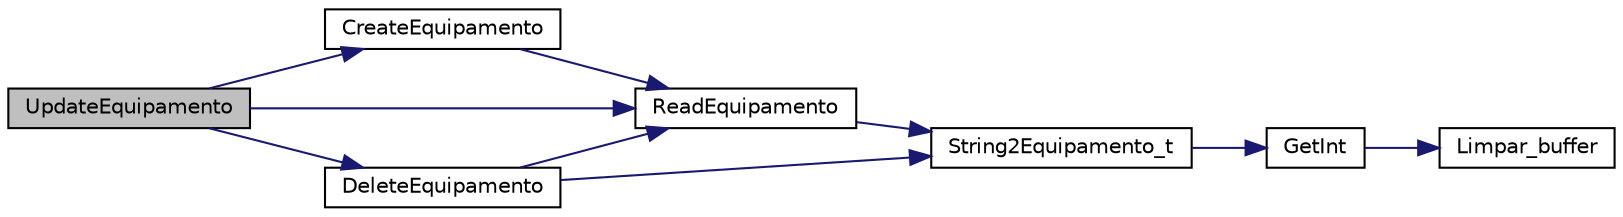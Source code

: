 digraph "UpdateEquipamento"
{
 // LATEX_PDF_SIZE
  edge [fontname="Helvetica",fontsize="10",labelfontname="Helvetica",labelfontsize="10"];
  node [fontname="Helvetica",fontsize="10",shape=record];
  rankdir="LR";
  Node1 [label="UpdateEquipamento",height=0.2,width=0.4,color="black", fillcolor="grey75", style="filled", fontcolor="black",tooltip=" "];
  Node1 -> Node2 [color="midnightblue",fontsize="10",style="solid"];
  Node2 [label="CreateEquipamento",height=0.2,width=0.4,color="black", fillcolor="white", style="filled",URL="$_equipamento_8h.html#ac81e4ee1287e15773dfe7e62d210993a",tooltip=" "];
  Node2 -> Node3 [color="midnightblue",fontsize="10",style="solid"];
  Node3 [label="ReadEquipamento",height=0.2,width=0.4,color="black", fillcolor="white", style="filled",URL="$_equipamento_8h.html#ad591852e9b18ae97339e8b1851721635",tooltip=" "];
  Node3 -> Node4 [color="midnightblue",fontsize="10",style="solid"];
  Node4 [label="String2Equipamento_t",height=0.2,width=0.4,color="black", fillcolor="white", style="filled",URL="$_equipamento_8h.html#a7206bd6d250d93a24615d73e4aaac6a9",tooltip=" "];
  Node4 -> Node5 [color="midnightblue",fontsize="10",style="solid"];
  Node5 [label="GetInt",height=0.2,width=0.4,color="black", fillcolor="white", style="filled",URL="$_equipamento_8h.html#af33a10e452044c45a2b0c01279a47430",tooltip=" "];
  Node5 -> Node6 [color="midnightblue",fontsize="10",style="solid"];
  Node6 [label="Limpar_buffer",height=0.2,width=0.4,color="black", fillcolor="white", style="filled",URL="$_equipamento_8h.html#a7662232d4e826e676ec12c39ac8af870",tooltip=" "];
  Node1 -> Node7 [color="midnightblue",fontsize="10",style="solid"];
  Node7 [label="DeleteEquipamento",height=0.2,width=0.4,color="black", fillcolor="white", style="filled",URL="$_equipamento_8h.html#af6fc89173f09843c31c2b2d3aa055d53",tooltip=" "];
  Node7 -> Node3 [color="midnightblue",fontsize="10",style="solid"];
  Node7 -> Node4 [color="midnightblue",fontsize="10",style="solid"];
  Node1 -> Node3 [color="midnightblue",fontsize="10",style="solid"];
}
